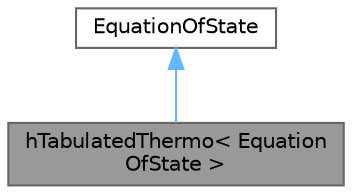 digraph "hTabulatedThermo&lt; EquationOfState &gt;"
{
 // LATEX_PDF_SIZE
  bgcolor="transparent";
  edge [fontname=Helvetica,fontsize=10,labelfontname=Helvetica,labelfontsize=10];
  node [fontname=Helvetica,fontsize=10,shape=box,height=0.2,width=0.4];
  Node1 [id="Node000001",label="hTabulatedThermo\< Equation\lOfState \>",height=0.2,width=0.4,color="gray40", fillcolor="grey60", style="filled", fontcolor="black",tooltip="Enthalpy based thermodynamics package using non-uniform tabulated data for heat capacity vs temperatu..."];
  Node2 -> Node1 [id="edge1_Node000001_Node000002",dir="back",color="steelblue1",style="solid",tooltip=" "];
  Node2 [id="Node000002",label="EquationOfState",height=0.2,width=0.4,color="gray40", fillcolor="white", style="filled",tooltip=" "];
}
